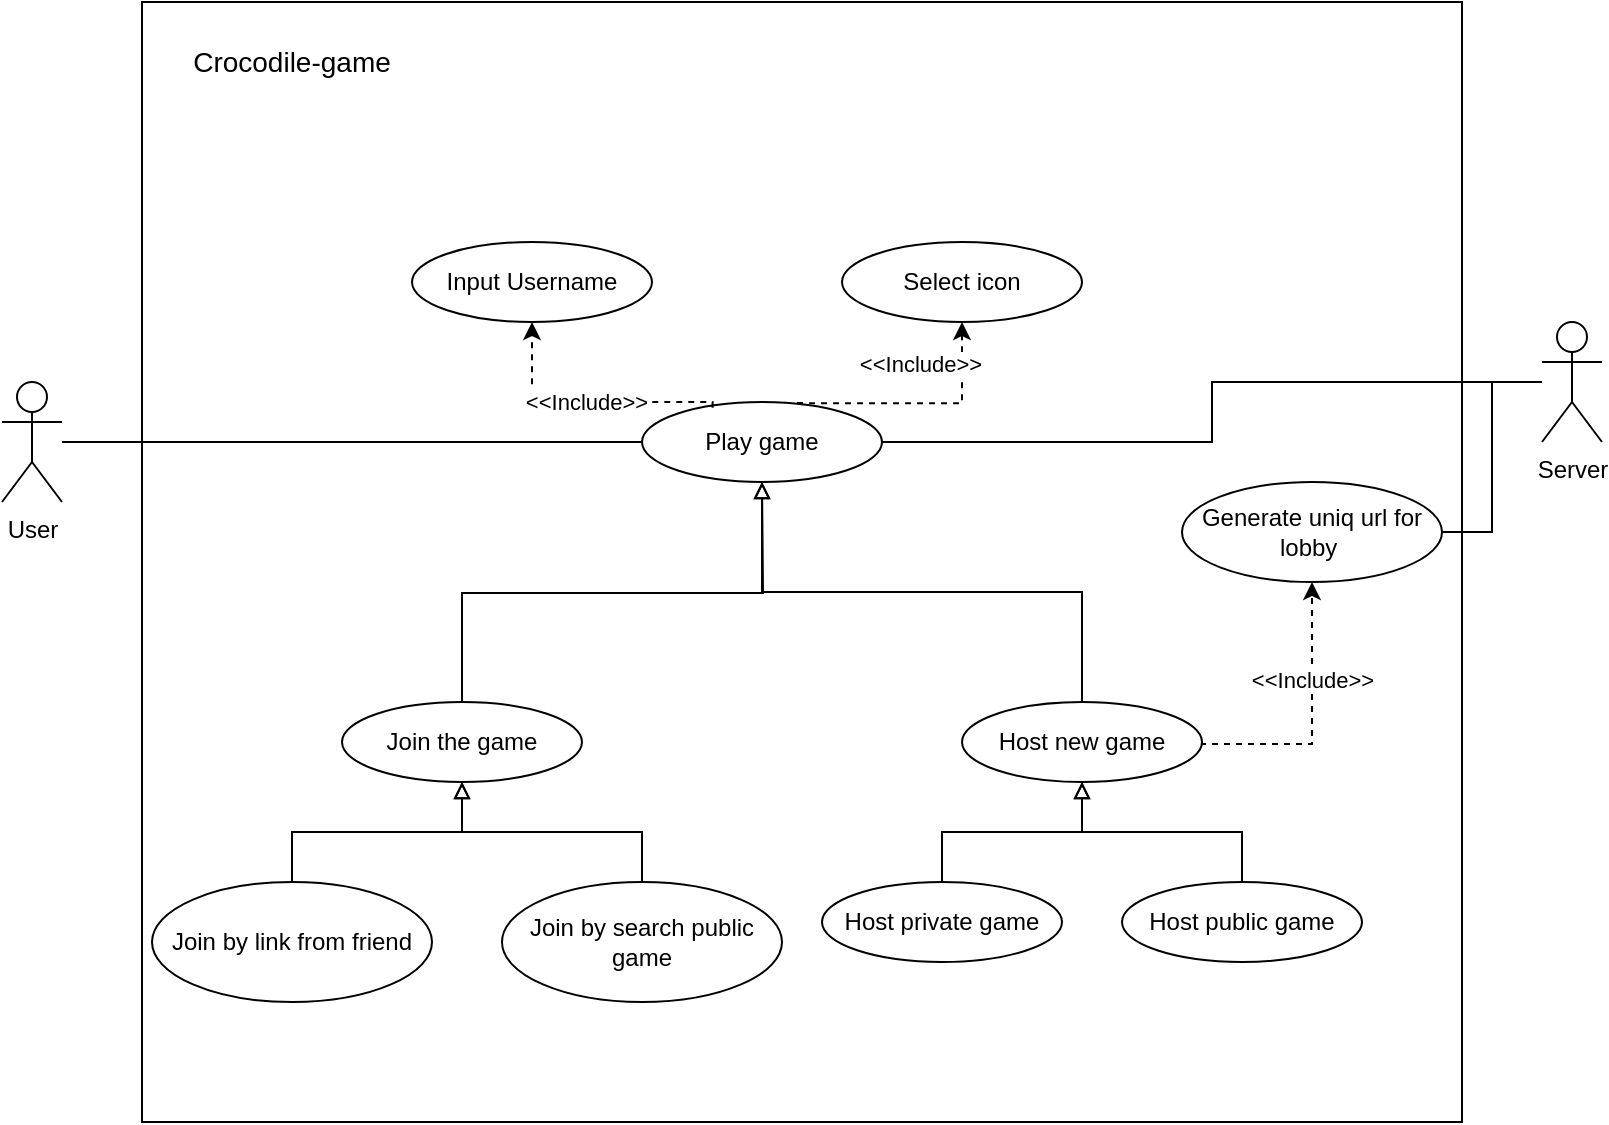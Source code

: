 <mxfile version="14.6.10" type="device"><diagram id="vvA8xgF2sfMYJ6c8GRs5" name="Page-1"><mxGraphModel dx="2058" dy="1858" grid="1" gridSize="10" guides="1" tooltips="1" connect="1" arrows="1" fold="1" page="1" pageScale="1" pageWidth="827" pageHeight="1169" math="0" shadow="0"><root><mxCell id="0"/><mxCell id="1" parent="0"/><mxCell id="0Cq20gE_P4lHA0xI85Iq-1" value="" style="rounded=0;whiteSpace=wrap;html=1;align=left;strokeWidth=1;" parent="1" vertex="1"><mxGeometry x="-20" y="-160" width="660" height="560" as="geometry"/></mxCell><mxCell id="Gz1Vg2KW4dEKcGvod_GD-1" value="&lt;font style=&quot;font-size: 14px&quot;&gt;Crocodile-game&lt;/font&gt;" style="text;html=1;strokeColor=none;fillColor=none;align=center;verticalAlign=middle;whiteSpace=wrap;rounded=0;" vertex="1" parent="1"><mxGeometry x="-50" y="-140" width="210" height="20" as="geometry"/></mxCell><mxCell id="Gz1Vg2KW4dEKcGvod_GD-38" style="edgeStyle=orthogonalEdgeStyle;rounded=0;orthogonalLoop=1;jettySize=auto;html=1;entryX=0;entryY=0.5;entryDx=0;entryDy=0;strokeWidth=1;endArrow=none;endFill=0;" edge="1" parent="1" source="Gz1Vg2KW4dEKcGvod_GD-2" target="Gz1Vg2KW4dEKcGvod_GD-8"><mxGeometry relative="1" as="geometry"/></mxCell><mxCell id="Gz1Vg2KW4dEKcGvod_GD-2" value="User" style="shape=umlActor;verticalLabelPosition=bottom;verticalAlign=top;html=1;outlineConnect=0;" vertex="1" parent="1"><mxGeometry x="-90" y="30" width="30" height="60" as="geometry"/></mxCell><mxCell id="Gz1Vg2KW4dEKcGvod_GD-59" style="edgeStyle=orthogonalEdgeStyle;rounded=0;orthogonalLoop=1;jettySize=auto;html=1;entryX=1;entryY=0.5;entryDx=0;entryDy=0;startArrow=none;startFill=0;endArrow=none;endFill=0;strokeWidth=1;" edge="1" parent="1" source="Gz1Vg2KW4dEKcGvod_GD-5" target="Gz1Vg2KW4dEKcGvod_GD-57"><mxGeometry relative="1" as="geometry"/></mxCell><mxCell id="Gz1Vg2KW4dEKcGvod_GD-61" style="edgeStyle=orthogonalEdgeStyle;rounded=0;orthogonalLoop=1;jettySize=auto;html=1;entryX=1;entryY=0.5;entryDx=0;entryDy=0;startArrow=none;startFill=0;endArrow=none;endFill=0;strokeWidth=1;" edge="1" parent="1" source="Gz1Vg2KW4dEKcGvod_GD-5" target="Gz1Vg2KW4dEKcGvod_GD-8"><mxGeometry relative="1" as="geometry"/></mxCell><mxCell id="Gz1Vg2KW4dEKcGvod_GD-5" value="Server" style="shape=umlActor;verticalLabelPosition=bottom;verticalAlign=top;html=1;outlineConnect=0;" vertex="1" parent="1"><mxGeometry x="680" width="30" height="60" as="geometry"/></mxCell><mxCell id="Gz1Vg2KW4dEKcGvod_GD-8" value="Play game" style="ellipse;whiteSpace=wrap;html=1;" vertex="1" parent="1"><mxGeometry x="230" y="40" width="120" height="40" as="geometry"/></mxCell><mxCell id="Gz1Vg2KW4dEKcGvod_GD-11" value="Input Username" style="ellipse;whiteSpace=wrap;html=1;" vertex="1" parent="1"><mxGeometry x="115" y="-40" width="120" height="40" as="geometry"/></mxCell><mxCell id="Gz1Vg2KW4dEKcGvod_GD-12" value="" style="endArrow=classic;html=1;rounded=0;edgeStyle=orthogonalEdgeStyle;exitX=0.646;exitY=0.014;exitDx=0;exitDy=0;entryX=0.5;entryY=1;entryDx=0;entryDy=0;dashed=1;exitPerimeter=0;" edge="1" parent="1" source="Gz1Vg2KW4dEKcGvod_GD-8" target="Gz1Vg2KW4dEKcGvod_GD-10"><mxGeometry relative="1" as="geometry"><mxPoint x="250" y="110" as="sourcePoint"/><mxPoint x="380" y="260" as="targetPoint"/><Array as="points"><mxPoint x="390" y="41"/></Array></mxGeometry></mxCell><mxCell id="Gz1Vg2KW4dEKcGvod_GD-13" value="&amp;lt;&amp;lt;Include&amp;gt;&amp;gt;" style="edgeLabel;resizable=0;html=1;align=center;verticalAlign=middle;" connectable="0" vertex="1" parent="Gz1Vg2KW4dEKcGvod_GD-12"><mxGeometry relative="1" as="geometry"><mxPoint y="-20" as="offset"/></mxGeometry></mxCell><mxCell id="Gz1Vg2KW4dEKcGvod_GD-10" value="Select icon" style="ellipse;whiteSpace=wrap;html=1;" vertex="1" parent="1"><mxGeometry x="330" y="-40" width="120" height="40" as="geometry"/></mxCell><mxCell id="Gz1Vg2KW4dEKcGvod_GD-27" value="" style="endArrow=classic;html=1;rounded=0;edgeStyle=orthogonalEdgeStyle;entryX=0.5;entryY=1;entryDx=0;entryDy=0;exitX=0.294;exitY=0.071;exitDx=0;exitDy=0;dashed=1;strokeWidth=1;exitPerimeter=0;" edge="1" parent="1" source="Gz1Vg2KW4dEKcGvod_GD-8" target="Gz1Vg2KW4dEKcGvod_GD-11"><mxGeometry relative="1" as="geometry"><mxPoint x="230.004" y="195.858" as="sourcePoint"/><mxPoint x="230.004" y="4.142" as="targetPoint"/><Array as="points"><mxPoint x="265" y="40"/><mxPoint x="175" y="40"/></Array></mxGeometry></mxCell><mxCell id="Gz1Vg2KW4dEKcGvod_GD-28" value="&amp;lt;&amp;lt;Include&amp;gt;&amp;gt;" style="edgeLabel;resizable=0;html=1;align=center;verticalAlign=middle;" connectable="0" vertex="1" parent="Gz1Vg2KW4dEKcGvod_GD-27"><mxGeometry relative="1" as="geometry"/></mxCell><mxCell id="Gz1Vg2KW4dEKcGvod_GD-29" value="Join the game" style="ellipse;whiteSpace=wrap;html=1;" vertex="1" parent="1"><mxGeometry x="80" y="190" width="120" height="40" as="geometry"/></mxCell><mxCell id="Gz1Vg2KW4dEKcGvod_GD-30" value="Host new game" style="ellipse;whiteSpace=wrap;html=1;" vertex="1" parent="1"><mxGeometry x="390" y="190" width="120" height="40" as="geometry"/></mxCell><mxCell id="Gz1Vg2KW4dEKcGvod_GD-42" value="" style="endArrow=block;html=1;rounded=0;edgeStyle=orthogonalEdgeStyle;strokeWidth=1;exitX=0.5;exitY=0;exitDx=0;exitDy=0;entryX=0.5;entryY=1;entryDx=0;entryDy=0;endFill=0;" edge="1" parent="1" source="Gz1Vg2KW4dEKcGvod_GD-30" target="Gz1Vg2KW4dEKcGvod_GD-8"><mxGeometry width="50" height="50" relative="1" as="geometry"><mxPoint x="220" y="160" as="sourcePoint"/><mxPoint x="270" y="110" as="targetPoint"/></mxGeometry></mxCell><mxCell id="Gz1Vg2KW4dEKcGvod_GD-43" value="" style="endArrow=block;html=1;rounded=0;edgeStyle=orthogonalEdgeStyle;strokeWidth=1;exitX=0.5;exitY=0;exitDx=0;exitDy=0;endFill=0;" edge="1" parent="1" source="Gz1Vg2KW4dEKcGvod_GD-29"><mxGeometry width="50" height="50" relative="1" as="geometry"><mxPoint x="240" y="200" as="sourcePoint"/><mxPoint x="290" y="80" as="targetPoint"/></mxGeometry></mxCell><mxCell id="Gz1Vg2KW4dEKcGvod_GD-44" value="Host private game" style="ellipse;whiteSpace=wrap;html=1;" vertex="1" parent="1"><mxGeometry x="320" y="280" width="120" height="40" as="geometry"/></mxCell><mxCell id="Gz1Vg2KW4dEKcGvod_GD-45" value="Host public game" style="ellipse;whiteSpace=wrap;html=1;" vertex="1" parent="1"><mxGeometry x="470" y="280" width="120" height="40" as="geometry"/></mxCell><mxCell id="Gz1Vg2KW4dEKcGvod_GD-46" value="" style="endArrow=block;html=1;rounded=0;edgeStyle=orthogonalEdgeStyle;strokeWidth=1;entryX=0.5;entryY=1;entryDx=0;entryDy=0;endFill=0;" edge="1" parent="1" source="Gz1Vg2KW4dEKcGvod_GD-45" target="Gz1Vg2KW4dEKcGvod_GD-30"><mxGeometry width="50" height="50" relative="1" as="geometry"><mxPoint x="470" y="380" as="sourcePoint"/><mxPoint x="380" y="270" as="targetPoint"/></mxGeometry></mxCell><mxCell id="Gz1Vg2KW4dEKcGvod_GD-47" value="" style="endArrow=block;html=1;rounded=0;edgeStyle=orthogonalEdgeStyle;strokeWidth=1;endFill=0;exitX=0.5;exitY=0;exitDx=0;exitDy=0;entryX=0.5;entryY=1;entryDx=0;entryDy=0;" edge="1" parent="1" source="Gz1Vg2KW4dEKcGvod_GD-44" target="Gz1Vg2KW4dEKcGvod_GD-30"><mxGeometry width="50" height="50" relative="1" as="geometry"><mxPoint x="460" y="300" as="sourcePoint"/><mxPoint x="440" y="230" as="targetPoint"/></mxGeometry></mxCell><mxCell id="Gz1Vg2KW4dEKcGvod_GD-49" value="Join by link from friend" style="ellipse;whiteSpace=wrap;html=1;" vertex="1" parent="1"><mxGeometry x="-15" y="280" width="140" height="60" as="geometry"/></mxCell><mxCell id="Gz1Vg2KW4dEKcGvod_GD-50" value="Join by search public game" style="ellipse;whiteSpace=wrap;html=1;" vertex="1" parent="1"><mxGeometry x="160" y="280" width="140" height="60" as="geometry"/></mxCell><mxCell id="Gz1Vg2KW4dEKcGvod_GD-51" value="" style="endArrow=block;html=1;rounded=0;edgeStyle=orthogonalEdgeStyle;strokeWidth=1;entryX=0.5;entryY=1;entryDx=0;entryDy=0;endFill=0;" edge="1" parent="1" source="Gz1Vg2KW4dEKcGvod_GD-50" target="Gz1Vg2KW4dEKcGvod_GD-29"><mxGeometry width="50" height="50" relative="1" as="geometry"><mxPoint x="210" y="380" as="sourcePoint"/><mxPoint x="120" y="230" as="targetPoint"/></mxGeometry></mxCell><mxCell id="Gz1Vg2KW4dEKcGvod_GD-52" value="" style="endArrow=block;html=1;rounded=0;edgeStyle=orthogonalEdgeStyle;strokeWidth=1;endFill=0;exitX=0.5;exitY=0;exitDx=0;exitDy=0;entryX=0.5;entryY=1;entryDx=0;entryDy=0;" edge="1" parent="1" source="Gz1Vg2KW4dEKcGvod_GD-49" target="Gz1Vg2KW4dEKcGvod_GD-29"><mxGeometry width="50" height="50" relative="1" as="geometry"><mxPoint x="200" y="300" as="sourcePoint"/><mxPoint x="120" y="230" as="targetPoint"/></mxGeometry></mxCell><mxCell id="Gz1Vg2KW4dEKcGvod_GD-55" value="" style="endArrow=classic;html=1;rounded=0;edgeStyle=orthogonalEdgeStyle;exitX=1;exitY=0.5;exitDx=0;exitDy=0;entryX=0.5;entryY=1;entryDx=0;entryDy=0;dashed=1;" edge="1" parent="1" source="Gz1Vg2KW4dEKcGvod_GD-30" target="Gz1Vg2KW4dEKcGvod_GD-57"><mxGeometry relative="1" as="geometry"><mxPoint x="510" y="210.56" as="sourcePoint"/><mxPoint x="592.48" y="170" as="targetPoint"/><Array as="points"><mxPoint x="510" y="211"/><mxPoint x="565" y="211"/></Array></mxGeometry></mxCell><mxCell id="Gz1Vg2KW4dEKcGvod_GD-56" value="&amp;lt;&amp;lt;Include&amp;gt;&amp;gt;" style="edgeLabel;resizable=0;html=1;align=center;verticalAlign=middle;" connectable="0" vertex="1" parent="Gz1Vg2KW4dEKcGvod_GD-55"><mxGeometry relative="1" as="geometry"><mxPoint y="-20" as="offset"/></mxGeometry></mxCell><mxCell id="Gz1Vg2KW4dEKcGvod_GD-57" value="Generate uniq url for lobby&amp;nbsp;" style="ellipse;whiteSpace=wrap;html=1;" vertex="1" parent="1"><mxGeometry x="500" y="80" width="130" height="50" as="geometry"/></mxCell></root></mxGraphModel></diagram></mxfile>